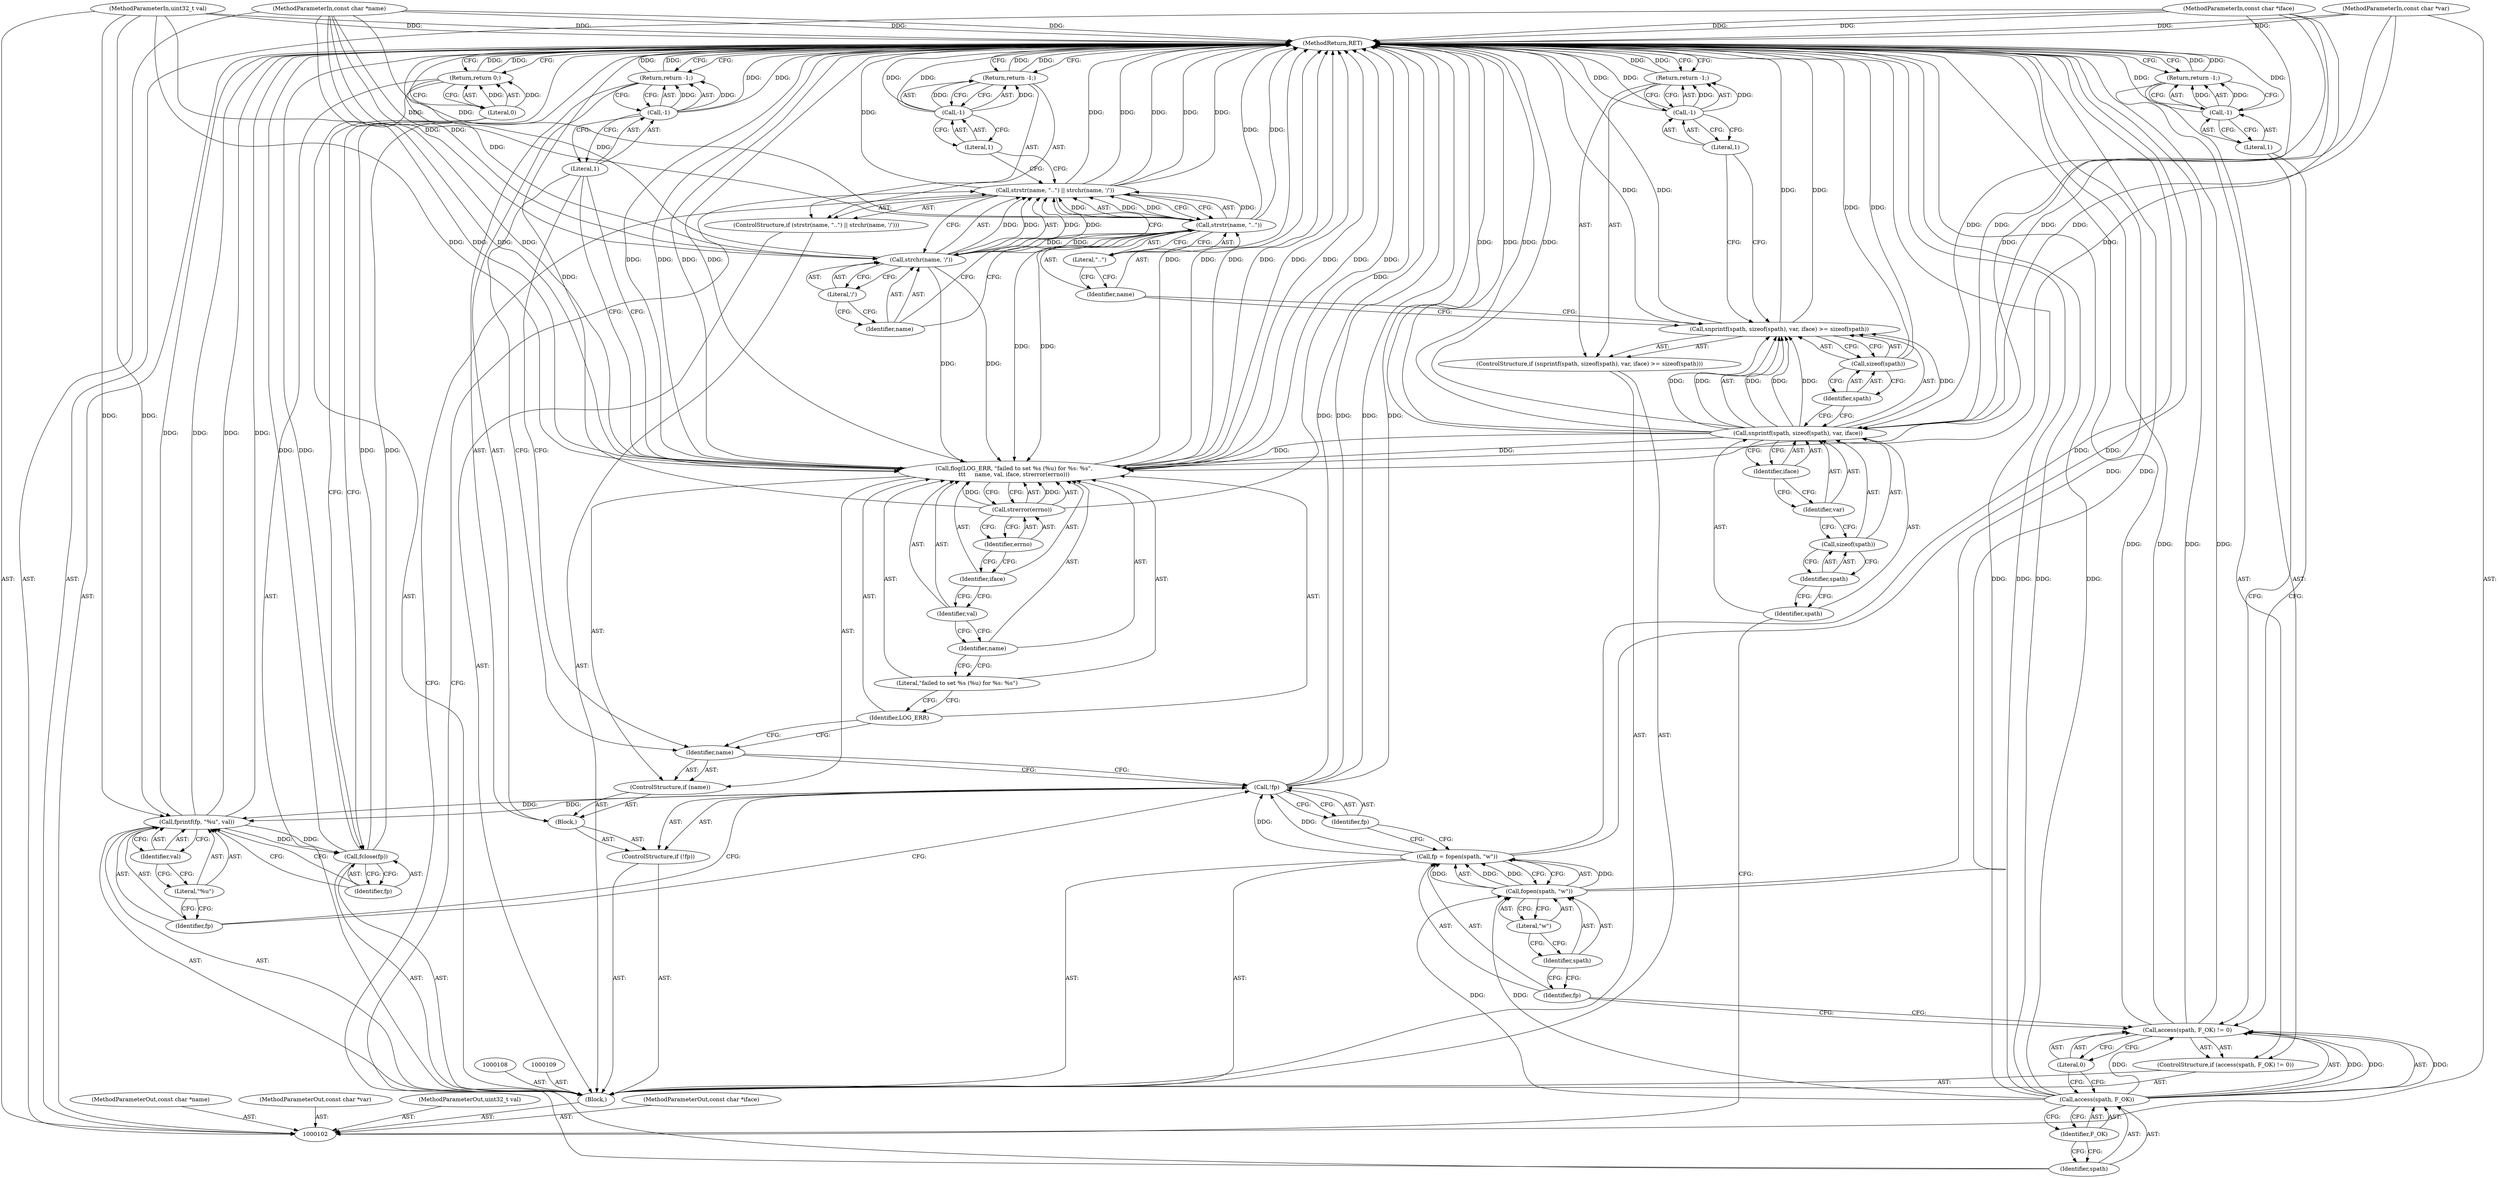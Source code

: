 digraph "0_radvd_92e22ca23e52066da2258df8c76a2dca8a428bcc" {
"1000173" [label="(MethodReturn,RET)"];
"1000103" [label="(MethodParameterIn,const char *iface)"];
"1000266" [label="(MethodParameterOut,const char *iface)"];
"1000123" [label="(ControlStructure,if (strstr(name, \"..\") || strchr(name, '/')))"];
"1000126" [label="(Identifier,name)"];
"1000127" [label="(Literal,\"..\")"];
"1000128" [label="(Call,strchr(name, '/'))"];
"1000129" [label="(Identifier,name)"];
"1000130" [label="(Literal,'/')"];
"1000124" [label="(Call,strstr(name, \"..\") || strchr(name, '/'))"];
"1000125" [label="(Call,strstr(name, \"..\"))"];
"1000133" [label="(Literal,1)"];
"1000131" [label="(Return,return -1;)"];
"1000132" [label="(Call,-1)"];
"1000137" [label="(Identifier,spath)"];
"1000134" [label="(ControlStructure,if (access(spath, F_OK) != 0))"];
"1000138" [label="(Identifier,F_OK)"];
"1000139" [label="(Literal,0)"];
"1000135" [label="(Call,access(spath, F_OK) != 0)"];
"1000136" [label="(Call,access(spath, F_OK))"];
"1000141" [label="(Call,-1)"];
"1000142" [label="(Literal,1)"];
"1000140" [label="(Return,return -1;)"];
"1000143" [label="(Call,fp = fopen(spath, \"w\"))"];
"1000144" [label="(Identifier,fp)"];
"1000146" [label="(Identifier,spath)"];
"1000147" [label="(Literal,\"w\")"];
"1000145" [label="(Call,fopen(spath, \"w\"))"];
"1000148" [label="(ControlStructure,if (!fp))"];
"1000151" [label="(Block,)"];
"1000149" [label="(Call,!fp)"];
"1000150" [label="(Identifier,fp)"];
"1000152" [label="(ControlStructure,if (name))"];
"1000153" [label="(Identifier,name)"];
"1000105" [label="(MethodParameterIn,const char *name)"];
"1000268" [label="(MethodParameterOut,const char *name)"];
"1000104" [label="(MethodParameterIn,const char *var)"];
"1000267" [label="(MethodParameterOut,const char *var)"];
"1000156" [label="(Literal,\"failed to set %s (%u) for %s: %s\")"];
"1000154" [label="(Call,flog(LOG_ERR, \"failed to set %s (%u) for %s: %s\",\n\t\t\t     name, val, iface, strerror(errno)))"];
"1000155" [label="(Identifier,LOG_ERR)"];
"1000158" [label="(Identifier,val)"];
"1000159" [label="(Identifier,iface)"];
"1000160" [label="(Call,strerror(errno))"];
"1000161" [label="(Identifier,errno)"];
"1000157" [label="(Identifier,name)"];
"1000164" [label="(Literal,1)"];
"1000162" [label="(Return,return -1;)"];
"1000163" [label="(Call,-1)"];
"1000165" [label="(Call,fprintf(fp, \"%u\", val))"];
"1000167" [label="(Literal,\"%u\")"];
"1000168" [label="(Identifier,val)"];
"1000166" [label="(Identifier,fp)"];
"1000169" [label="(Call,fclose(fp))"];
"1000170" [label="(Identifier,fp)"];
"1000171" [label="(Return,return 0;)"];
"1000172" [label="(Literal,0)"];
"1000106" [label="(MethodParameterIn,uint32_t val)"];
"1000269" [label="(MethodParameterOut,uint32_t val)"];
"1000107" [label="(Block,)"];
"1000113" [label="(Identifier,spath)"];
"1000110" [label="(ControlStructure,if (snprintf(spath, sizeof(spath), var, iface) >= sizeof(spath)))"];
"1000114" [label="(Call,sizeof(spath))"];
"1000115" [label="(Identifier,spath)"];
"1000116" [label="(Identifier,var)"];
"1000117" [label="(Identifier,iface)"];
"1000118" [label="(Call,sizeof(spath))"];
"1000119" [label="(Identifier,spath)"];
"1000111" [label="(Call,snprintf(spath, sizeof(spath), var, iface) >= sizeof(spath))"];
"1000112" [label="(Call,snprintf(spath, sizeof(spath), var, iface))"];
"1000121" [label="(Call,-1)"];
"1000122" [label="(Literal,1)"];
"1000120" [label="(Return,return -1;)"];
"1000173" -> "1000102"  [label="AST: "];
"1000173" -> "1000120"  [label="CFG: "];
"1000173" -> "1000131"  [label="CFG: "];
"1000173" -> "1000140"  [label="CFG: "];
"1000173" -> "1000162"  [label="CFG: "];
"1000173" -> "1000171"  [label="CFG: "];
"1000124" -> "1000173"  [label="DDG: "];
"1000124" -> "1000173"  [label="DDG: "];
"1000124" -> "1000173"  [label="DDG: "];
"1000169" -> "1000173"  [label="DDG: "];
"1000169" -> "1000173"  [label="DDG: "];
"1000154" -> "1000173"  [label="DDG: "];
"1000154" -> "1000173"  [label="DDG: "];
"1000154" -> "1000173"  [label="DDG: "];
"1000154" -> "1000173"  [label="DDG: "];
"1000154" -> "1000173"  [label="DDG: "];
"1000154" -> "1000173"  [label="DDG: "];
"1000104" -> "1000173"  [label="DDG: "];
"1000105" -> "1000173"  [label="DDG: "];
"1000121" -> "1000173"  [label="DDG: "];
"1000149" -> "1000173"  [label="DDG: "];
"1000149" -> "1000173"  [label="DDG: "];
"1000111" -> "1000173"  [label="DDG: "];
"1000111" -> "1000173"  [label="DDG: "];
"1000135" -> "1000173"  [label="DDG: "];
"1000135" -> "1000173"  [label="DDG: "];
"1000118" -> "1000173"  [label="DDG: "];
"1000112" -> "1000173"  [label="DDG: "];
"1000112" -> "1000173"  [label="DDG: "];
"1000165" -> "1000173"  [label="DDG: "];
"1000165" -> "1000173"  [label="DDG: "];
"1000125" -> "1000173"  [label="DDG: "];
"1000132" -> "1000173"  [label="DDG: "];
"1000141" -> "1000173"  [label="DDG: "];
"1000128" -> "1000173"  [label="DDG: "];
"1000103" -> "1000173"  [label="DDG: "];
"1000143" -> "1000173"  [label="DDG: "];
"1000136" -> "1000173"  [label="DDG: "];
"1000136" -> "1000173"  [label="DDG: "];
"1000163" -> "1000173"  [label="DDG: "];
"1000145" -> "1000173"  [label="DDG: "];
"1000160" -> "1000173"  [label="DDG: "];
"1000106" -> "1000173"  [label="DDG: "];
"1000120" -> "1000173"  [label="DDG: "];
"1000162" -> "1000173"  [label="DDG: "];
"1000131" -> "1000173"  [label="DDG: "];
"1000140" -> "1000173"  [label="DDG: "];
"1000171" -> "1000173"  [label="DDG: "];
"1000103" -> "1000102"  [label="AST: "];
"1000103" -> "1000173"  [label="DDG: "];
"1000103" -> "1000112"  [label="DDG: "];
"1000103" -> "1000154"  [label="DDG: "];
"1000266" -> "1000102"  [label="AST: "];
"1000123" -> "1000107"  [label="AST: "];
"1000124" -> "1000123"  [label="AST: "];
"1000131" -> "1000123"  [label="AST: "];
"1000126" -> "1000125"  [label="AST: "];
"1000126" -> "1000111"  [label="CFG: "];
"1000127" -> "1000126"  [label="CFG: "];
"1000127" -> "1000125"  [label="AST: "];
"1000127" -> "1000126"  [label="CFG: "];
"1000125" -> "1000127"  [label="CFG: "];
"1000128" -> "1000124"  [label="AST: "];
"1000128" -> "1000130"  [label="CFG: "];
"1000129" -> "1000128"  [label="AST: "];
"1000130" -> "1000128"  [label="AST: "];
"1000124" -> "1000128"  [label="CFG: "];
"1000128" -> "1000173"  [label="DDG: "];
"1000128" -> "1000124"  [label="DDG: "];
"1000128" -> "1000124"  [label="DDG: "];
"1000125" -> "1000128"  [label="DDG: "];
"1000105" -> "1000128"  [label="DDG: "];
"1000128" -> "1000154"  [label="DDG: "];
"1000129" -> "1000128"  [label="AST: "];
"1000129" -> "1000125"  [label="CFG: "];
"1000130" -> "1000129"  [label="CFG: "];
"1000130" -> "1000128"  [label="AST: "];
"1000130" -> "1000129"  [label="CFG: "];
"1000128" -> "1000130"  [label="CFG: "];
"1000124" -> "1000123"  [label="AST: "];
"1000124" -> "1000125"  [label="CFG: "];
"1000124" -> "1000128"  [label="CFG: "];
"1000125" -> "1000124"  [label="AST: "];
"1000128" -> "1000124"  [label="AST: "];
"1000133" -> "1000124"  [label="CFG: "];
"1000137" -> "1000124"  [label="CFG: "];
"1000124" -> "1000173"  [label="DDG: "];
"1000124" -> "1000173"  [label="DDG: "];
"1000124" -> "1000173"  [label="DDG: "];
"1000125" -> "1000124"  [label="DDG: "];
"1000125" -> "1000124"  [label="DDG: "];
"1000128" -> "1000124"  [label="DDG: "];
"1000128" -> "1000124"  [label="DDG: "];
"1000125" -> "1000124"  [label="AST: "];
"1000125" -> "1000127"  [label="CFG: "];
"1000126" -> "1000125"  [label="AST: "];
"1000127" -> "1000125"  [label="AST: "];
"1000129" -> "1000125"  [label="CFG: "];
"1000124" -> "1000125"  [label="CFG: "];
"1000125" -> "1000173"  [label="DDG: "];
"1000125" -> "1000124"  [label="DDG: "];
"1000125" -> "1000124"  [label="DDG: "];
"1000105" -> "1000125"  [label="DDG: "];
"1000125" -> "1000128"  [label="DDG: "];
"1000125" -> "1000154"  [label="DDG: "];
"1000133" -> "1000132"  [label="AST: "];
"1000133" -> "1000124"  [label="CFG: "];
"1000132" -> "1000133"  [label="CFG: "];
"1000131" -> "1000123"  [label="AST: "];
"1000131" -> "1000132"  [label="CFG: "];
"1000132" -> "1000131"  [label="AST: "];
"1000173" -> "1000131"  [label="CFG: "];
"1000131" -> "1000173"  [label="DDG: "];
"1000132" -> "1000131"  [label="DDG: "];
"1000132" -> "1000131"  [label="AST: "];
"1000132" -> "1000133"  [label="CFG: "];
"1000133" -> "1000132"  [label="AST: "];
"1000131" -> "1000132"  [label="CFG: "];
"1000132" -> "1000173"  [label="DDG: "];
"1000132" -> "1000131"  [label="DDG: "];
"1000137" -> "1000136"  [label="AST: "];
"1000137" -> "1000124"  [label="CFG: "];
"1000138" -> "1000137"  [label="CFG: "];
"1000134" -> "1000107"  [label="AST: "];
"1000135" -> "1000134"  [label="AST: "];
"1000140" -> "1000134"  [label="AST: "];
"1000138" -> "1000136"  [label="AST: "];
"1000138" -> "1000137"  [label="CFG: "];
"1000136" -> "1000138"  [label="CFG: "];
"1000139" -> "1000135"  [label="AST: "];
"1000139" -> "1000136"  [label="CFG: "];
"1000135" -> "1000139"  [label="CFG: "];
"1000135" -> "1000134"  [label="AST: "];
"1000135" -> "1000139"  [label="CFG: "];
"1000136" -> "1000135"  [label="AST: "];
"1000139" -> "1000135"  [label="AST: "];
"1000142" -> "1000135"  [label="CFG: "];
"1000144" -> "1000135"  [label="CFG: "];
"1000135" -> "1000173"  [label="DDG: "];
"1000135" -> "1000173"  [label="DDG: "];
"1000136" -> "1000135"  [label="DDG: "];
"1000136" -> "1000135"  [label="DDG: "];
"1000136" -> "1000135"  [label="AST: "];
"1000136" -> "1000138"  [label="CFG: "];
"1000137" -> "1000136"  [label="AST: "];
"1000138" -> "1000136"  [label="AST: "];
"1000139" -> "1000136"  [label="CFG: "];
"1000136" -> "1000173"  [label="DDG: "];
"1000136" -> "1000173"  [label="DDG: "];
"1000136" -> "1000135"  [label="DDG: "];
"1000136" -> "1000135"  [label="DDG: "];
"1000136" -> "1000145"  [label="DDG: "];
"1000141" -> "1000140"  [label="AST: "];
"1000141" -> "1000142"  [label="CFG: "];
"1000142" -> "1000141"  [label="AST: "];
"1000140" -> "1000141"  [label="CFG: "];
"1000141" -> "1000173"  [label="DDG: "];
"1000141" -> "1000140"  [label="DDG: "];
"1000142" -> "1000141"  [label="AST: "];
"1000142" -> "1000135"  [label="CFG: "];
"1000141" -> "1000142"  [label="CFG: "];
"1000140" -> "1000134"  [label="AST: "];
"1000140" -> "1000141"  [label="CFG: "];
"1000141" -> "1000140"  [label="AST: "];
"1000173" -> "1000140"  [label="CFG: "];
"1000140" -> "1000173"  [label="DDG: "];
"1000141" -> "1000140"  [label="DDG: "];
"1000143" -> "1000107"  [label="AST: "];
"1000143" -> "1000145"  [label="CFG: "];
"1000144" -> "1000143"  [label="AST: "];
"1000145" -> "1000143"  [label="AST: "];
"1000150" -> "1000143"  [label="CFG: "];
"1000143" -> "1000173"  [label="DDG: "];
"1000145" -> "1000143"  [label="DDG: "];
"1000145" -> "1000143"  [label="DDG: "];
"1000143" -> "1000149"  [label="DDG: "];
"1000144" -> "1000143"  [label="AST: "];
"1000144" -> "1000135"  [label="CFG: "];
"1000146" -> "1000144"  [label="CFG: "];
"1000146" -> "1000145"  [label="AST: "];
"1000146" -> "1000144"  [label="CFG: "];
"1000147" -> "1000146"  [label="CFG: "];
"1000147" -> "1000145"  [label="AST: "];
"1000147" -> "1000146"  [label="CFG: "];
"1000145" -> "1000147"  [label="CFG: "];
"1000145" -> "1000143"  [label="AST: "];
"1000145" -> "1000147"  [label="CFG: "];
"1000146" -> "1000145"  [label="AST: "];
"1000147" -> "1000145"  [label="AST: "];
"1000143" -> "1000145"  [label="CFG: "];
"1000145" -> "1000173"  [label="DDG: "];
"1000145" -> "1000143"  [label="DDG: "];
"1000145" -> "1000143"  [label="DDG: "];
"1000136" -> "1000145"  [label="DDG: "];
"1000148" -> "1000107"  [label="AST: "];
"1000149" -> "1000148"  [label="AST: "];
"1000151" -> "1000148"  [label="AST: "];
"1000151" -> "1000148"  [label="AST: "];
"1000152" -> "1000151"  [label="AST: "];
"1000162" -> "1000151"  [label="AST: "];
"1000149" -> "1000148"  [label="AST: "];
"1000149" -> "1000150"  [label="CFG: "];
"1000150" -> "1000149"  [label="AST: "];
"1000153" -> "1000149"  [label="CFG: "];
"1000166" -> "1000149"  [label="CFG: "];
"1000149" -> "1000173"  [label="DDG: "];
"1000149" -> "1000173"  [label="DDG: "];
"1000143" -> "1000149"  [label="DDG: "];
"1000149" -> "1000165"  [label="DDG: "];
"1000150" -> "1000149"  [label="AST: "];
"1000150" -> "1000143"  [label="CFG: "];
"1000149" -> "1000150"  [label="CFG: "];
"1000152" -> "1000151"  [label="AST: "];
"1000153" -> "1000152"  [label="AST: "];
"1000154" -> "1000152"  [label="AST: "];
"1000153" -> "1000152"  [label="AST: "];
"1000153" -> "1000149"  [label="CFG: "];
"1000155" -> "1000153"  [label="CFG: "];
"1000164" -> "1000153"  [label="CFG: "];
"1000105" -> "1000102"  [label="AST: "];
"1000105" -> "1000173"  [label="DDG: "];
"1000105" -> "1000125"  [label="DDG: "];
"1000105" -> "1000128"  [label="DDG: "];
"1000105" -> "1000154"  [label="DDG: "];
"1000268" -> "1000102"  [label="AST: "];
"1000104" -> "1000102"  [label="AST: "];
"1000104" -> "1000173"  [label="DDG: "];
"1000104" -> "1000112"  [label="DDG: "];
"1000267" -> "1000102"  [label="AST: "];
"1000156" -> "1000154"  [label="AST: "];
"1000156" -> "1000155"  [label="CFG: "];
"1000157" -> "1000156"  [label="CFG: "];
"1000154" -> "1000152"  [label="AST: "];
"1000154" -> "1000160"  [label="CFG: "];
"1000155" -> "1000154"  [label="AST: "];
"1000156" -> "1000154"  [label="AST: "];
"1000157" -> "1000154"  [label="AST: "];
"1000158" -> "1000154"  [label="AST: "];
"1000159" -> "1000154"  [label="AST: "];
"1000160" -> "1000154"  [label="AST: "];
"1000164" -> "1000154"  [label="CFG: "];
"1000154" -> "1000173"  [label="DDG: "];
"1000154" -> "1000173"  [label="DDG: "];
"1000154" -> "1000173"  [label="DDG: "];
"1000154" -> "1000173"  [label="DDG: "];
"1000154" -> "1000173"  [label="DDG: "];
"1000154" -> "1000173"  [label="DDG: "];
"1000125" -> "1000154"  [label="DDG: "];
"1000128" -> "1000154"  [label="DDG: "];
"1000105" -> "1000154"  [label="DDG: "];
"1000106" -> "1000154"  [label="DDG: "];
"1000112" -> "1000154"  [label="DDG: "];
"1000103" -> "1000154"  [label="DDG: "];
"1000160" -> "1000154"  [label="DDG: "];
"1000155" -> "1000154"  [label="AST: "];
"1000155" -> "1000153"  [label="CFG: "];
"1000156" -> "1000155"  [label="CFG: "];
"1000158" -> "1000154"  [label="AST: "];
"1000158" -> "1000157"  [label="CFG: "];
"1000159" -> "1000158"  [label="CFG: "];
"1000159" -> "1000154"  [label="AST: "];
"1000159" -> "1000158"  [label="CFG: "];
"1000161" -> "1000159"  [label="CFG: "];
"1000160" -> "1000154"  [label="AST: "];
"1000160" -> "1000161"  [label="CFG: "];
"1000161" -> "1000160"  [label="AST: "];
"1000154" -> "1000160"  [label="CFG: "];
"1000160" -> "1000173"  [label="DDG: "];
"1000160" -> "1000154"  [label="DDG: "];
"1000161" -> "1000160"  [label="AST: "];
"1000161" -> "1000159"  [label="CFG: "];
"1000160" -> "1000161"  [label="CFG: "];
"1000157" -> "1000154"  [label="AST: "];
"1000157" -> "1000156"  [label="CFG: "];
"1000158" -> "1000157"  [label="CFG: "];
"1000164" -> "1000163"  [label="AST: "];
"1000164" -> "1000154"  [label="CFG: "];
"1000164" -> "1000153"  [label="CFG: "];
"1000163" -> "1000164"  [label="CFG: "];
"1000162" -> "1000151"  [label="AST: "];
"1000162" -> "1000163"  [label="CFG: "];
"1000163" -> "1000162"  [label="AST: "];
"1000173" -> "1000162"  [label="CFG: "];
"1000162" -> "1000173"  [label="DDG: "];
"1000163" -> "1000162"  [label="DDG: "];
"1000163" -> "1000162"  [label="AST: "];
"1000163" -> "1000164"  [label="CFG: "];
"1000164" -> "1000163"  [label="AST: "];
"1000162" -> "1000163"  [label="CFG: "];
"1000163" -> "1000173"  [label="DDG: "];
"1000163" -> "1000162"  [label="DDG: "];
"1000165" -> "1000107"  [label="AST: "];
"1000165" -> "1000168"  [label="CFG: "];
"1000166" -> "1000165"  [label="AST: "];
"1000167" -> "1000165"  [label="AST: "];
"1000168" -> "1000165"  [label="AST: "];
"1000170" -> "1000165"  [label="CFG: "];
"1000165" -> "1000173"  [label="DDG: "];
"1000165" -> "1000173"  [label="DDG: "];
"1000149" -> "1000165"  [label="DDG: "];
"1000106" -> "1000165"  [label="DDG: "];
"1000165" -> "1000169"  [label="DDG: "];
"1000167" -> "1000165"  [label="AST: "];
"1000167" -> "1000166"  [label="CFG: "];
"1000168" -> "1000167"  [label="CFG: "];
"1000168" -> "1000165"  [label="AST: "];
"1000168" -> "1000167"  [label="CFG: "];
"1000165" -> "1000168"  [label="CFG: "];
"1000166" -> "1000165"  [label="AST: "];
"1000166" -> "1000149"  [label="CFG: "];
"1000167" -> "1000166"  [label="CFG: "];
"1000169" -> "1000107"  [label="AST: "];
"1000169" -> "1000170"  [label="CFG: "];
"1000170" -> "1000169"  [label="AST: "];
"1000172" -> "1000169"  [label="CFG: "];
"1000169" -> "1000173"  [label="DDG: "];
"1000169" -> "1000173"  [label="DDG: "];
"1000165" -> "1000169"  [label="DDG: "];
"1000170" -> "1000169"  [label="AST: "];
"1000170" -> "1000165"  [label="CFG: "];
"1000169" -> "1000170"  [label="CFG: "];
"1000171" -> "1000107"  [label="AST: "];
"1000171" -> "1000172"  [label="CFG: "];
"1000172" -> "1000171"  [label="AST: "];
"1000173" -> "1000171"  [label="CFG: "];
"1000171" -> "1000173"  [label="DDG: "];
"1000172" -> "1000171"  [label="DDG: "];
"1000172" -> "1000171"  [label="AST: "];
"1000172" -> "1000169"  [label="CFG: "];
"1000171" -> "1000172"  [label="CFG: "];
"1000172" -> "1000171"  [label="DDG: "];
"1000106" -> "1000102"  [label="AST: "];
"1000106" -> "1000173"  [label="DDG: "];
"1000106" -> "1000154"  [label="DDG: "];
"1000106" -> "1000165"  [label="DDG: "];
"1000269" -> "1000102"  [label="AST: "];
"1000107" -> "1000102"  [label="AST: "];
"1000108" -> "1000107"  [label="AST: "];
"1000109" -> "1000107"  [label="AST: "];
"1000110" -> "1000107"  [label="AST: "];
"1000123" -> "1000107"  [label="AST: "];
"1000134" -> "1000107"  [label="AST: "];
"1000143" -> "1000107"  [label="AST: "];
"1000148" -> "1000107"  [label="AST: "];
"1000165" -> "1000107"  [label="AST: "];
"1000169" -> "1000107"  [label="AST: "];
"1000171" -> "1000107"  [label="AST: "];
"1000113" -> "1000112"  [label="AST: "];
"1000113" -> "1000102"  [label="CFG: "];
"1000115" -> "1000113"  [label="CFG: "];
"1000110" -> "1000107"  [label="AST: "];
"1000111" -> "1000110"  [label="AST: "];
"1000120" -> "1000110"  [label="AST: "];
"1000114" -> "1000112"  [label="AST: "];
"1000114" -> "1000115"  [label="CFG: "];
"1000115" -> "1000114"  [label="AST: "];
"1000116" -> "1000114"  [label="CFG: "];
"1000115" -> "1000114"  [label="AST: "];
"1000115" -> "1000113"  [label="CFG: "];
"1000114" -> "1000115"  [label="CFG: "];
"1000116" -> "1000112"  [label="AST: "];
"1000116" -> "1000114"  [label="CFG: "];
"1000117" -> "1000116"  [label="CFG: "];
"1000117" -> "1000112"  [label="AST: "];
"1000117" -> "1000116"  [label="CFG: "];
"1000112" -> "1000117"  [label="CFG: "];
"1000118" -> "1000111"  [label="AST: "];
"1000118" -> "1000119"  [label="CFG: "];
"1000119" -> "1000118"  [label="AST: "];
"1000111" -> "1000118"  [label="CFG: "];
"1000118" -> "1000173"  [label="DDG: "];
"1000119" -> "1000118"  [label="AST: "];
"1000119" -> "1000112"  [label="CFG: "];
"1000118" -> "1000119"  [label="CFG: "];
"1000111" -> "1000110"  [label="AST: "];
"1000111" -> "1000118"  [label="CFG: "];
"1000112" -> "1000111"  [label="AST: "];
"1000118" -> "1000111"  [label="AST: "];
"1000122" -> "1000111"  [label="CFG: "];
"1000126" -> "1000111"  [label="CFG: "];
"1000111" -> "1000173"  [label="DDG: "];
"1000111" -> "1000173"  [label="DDG: "];
"1000112" -> "1000111"  [label="DDG: "];
"1000112" -> "1000111"  [label="DDG: "];
"1000112" -> "1000111"  [label="DDG: "];
"1000112" -> "1000111"  [label="AST: "];
"1000112" -> "1000117"  [label="CFG: "];
"1000113" -> "1000112"  [label="AST: "];
"1000114" -> "1000112"  [label="AST: "];
"1000116" -> "1000112"  [label="AST: "];
"1000117" -> "1000112"  [label="AST: "];
"1000119" -> "1000112"  [label="CFG: "];
"1000112" -> "1000173"  [label="DDG: "];
"1000112" -> "1000173"  [label="DDG: "];
"1000112" -> "1000111"  [label="DDG: "];
"1000112" -> "1000111"  [label="DDG: "];
"1000112" -> "1000111"  [label="DDG: "];
"1000104" -> "1000112"  [label="DDG: "];
"1000103" -> "1000112"  [label="DDG: "];
"1000112" -> "1000154"  [label="DDG: "];
"1000121" -> "1000120"  [label="AST: "];
"1000121" -> "1000122"  [label="CFG: "];
"1000122" -> "1000121"  [label="AST: "];
"1000120" -> "1000121"  [label="CFG: "];
"1000121" -> "1000173"  [label="DDG: "];
"1000121" -> "1000120"  [label="DDG: "];
"1000122" -> "1000121"  [label="AST: "];
"1000122" -> "1000111"  [label="CFG: "];
"1000121" -> "1000122"  [label="CFG: "];
"1000120" -> "1000110"  [label="AST: "];
"1000120" -> "1000121"  [label="CFG: "];
"1000121" -> "1000120"  [label="AST: "];
"1000173" -> "1000120"  [label="CFG: "];
"1000120" -> "1000173"  [label="DDG: "];
"1000121" -> "1000120"  [label="DDG: "];
}
